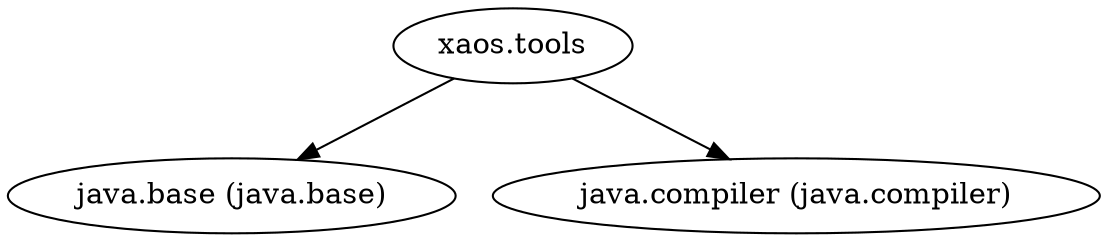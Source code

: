digraph "summary" {
  "xaos.tools"                                       -> "java.base (java.base)";
  "xaos.tools"                                       -> "java.compiler (java.compiler)";
}
